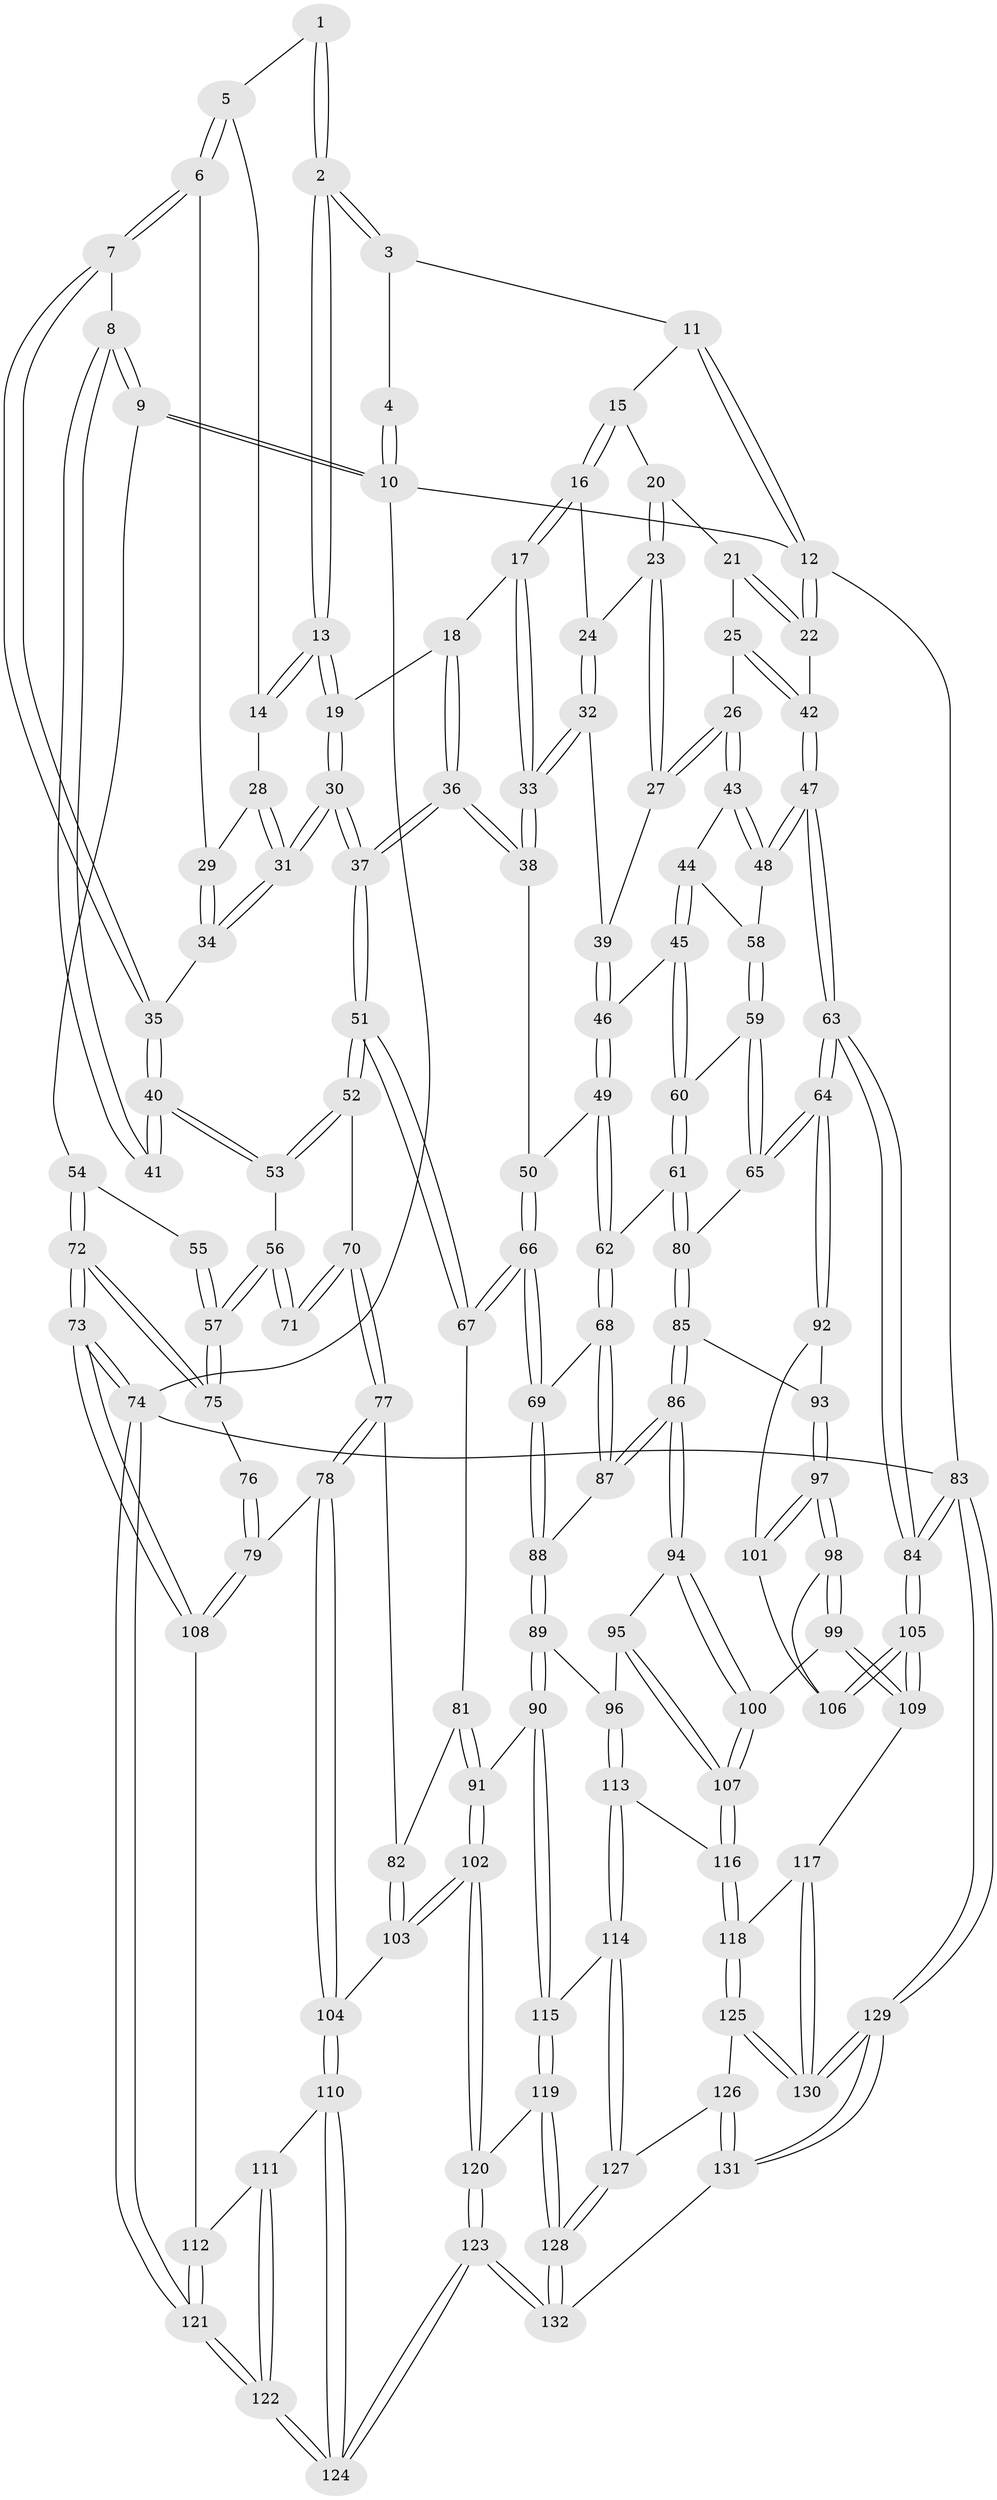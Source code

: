 // Generated by graph-tools (version 1.1) at 2025/01/03/09/25 05:01:03]
// undirected, 132 vertices, 327 edges
graph export_dot {
graph [start="1"]
  node [color=gray90,style=filled];
  1 [pos="+0.27385771687596416+0.016369367085149297"];
  2 [pos="+0.4097923709519468+0.09169673895869836"];
  3 [pos="+0.5230253604277757+0"];
  4 [pos="+0.23816932020913772+0"];
  5 [pos="+0.2649301752959481+0.07644178356443425"];
  6 [pos="+0.21568976380299532+0.11938852419660682"];
  7 [pos="+0.11994743179143515+0.12098847003264636"];
  8 [pos="+0+0.0705535059136217"];
  9 [pos="+0+0"];
  10 [pos="+0+0"];
  11 [pos="+0.6627720657242893+0"];
  12 [pos="+1+0"];
  13 [pos="+0.4048168697021224+0.11677687775080364"];
  14 [pos="+0.34050466293432163+0.12284738213082491"];
  15 [pos="+0.673112382910494+0"];
  16 [pos="+0.672255427504526+0"];
  17 [pos="+0.5566810453019913+0.15004173385011038"];
  18 [pos="+0.47610457853998467+0.17665141121700048"];
  19 [pos="+0.4090466532151358+0.12523572322712503"];
  20 [pos="+0.8817650747278567+0.11560743946412383"];
  21 [pos="+0.9318303496278469+0.1082711359874468"];
  22 [pos="+1+0"];
  23 [pos="+0.8289969254989371+0.20104477838436"];
  24 [pos="+0.6969637139166622+0.04151917891767407"];
  25 [pos="+0.9352000883059135+0.22966594526439466"];
  26 [pos="+0.8888569294739971+0.24858850930708923"];
  27 [pos="+0.8292978267210612+0.20614147573017486"];
  28 [pos="+0.31594996736851216+0.1515484826705225"];
  29 [pos="+0.24847158705508765+0.16335111218055515"];
  30 [pos="+0.3239957312755139+0.29518456549481137"];
  31 [pos="+0.3070681386431173+0.2883677825829183"];
  32 [pos="+0.690485740360473+0.25160889509464646"];
  33 [pos="+0.6372601417841751+0.30296583824533374"];
  34 [pos="+0.2659709650382156+0.28097401965824326"];
  35 [pos="+0.22112894861197702+0.2905966520134603"];
  36 [pos="+0.46106220376137186+0.38585658008206236"];
  37 [pos="+0.4425206791488233+0.40232845267085077"];
  38 [pos="+0.6287534286980365+0.32430876226027316"];
  39 [pos="+0.7631756403256701+0.24788378869897595"];
  40 [pos="+0.15612717644459936+0.34044934738738825"];
  41 [pos="+0.13472207834335387+0.3276131512977732"];
  42 [pos="+1+0.2821695444492734"];
  43 [pos="+0.8861571583631864+0.27677982921425315"];
  44 [pos="+0.8654340340396057+0.37268430726992824"];
  45 [pos="+0.8650992710355339+0.3728805307737254"];
  46 [pos="+0.8303795469872892+0.36933832973374503"];
  47 [pos="+1+0.2924376722439453"];
  48 [pos="+1+0.3532162517866095"];
  49 [pos="+0.7270845808372502+0.3999606448403747"];
  50 [pos="+0.6962067149015564+0.38990049352432665"];
  51 [pos="+0.43640539143789275+0.43382667726746793"];
  52 [pos="+0.3415080450132908+0.44877735553696085"];
  53 [pos="+0.15036431150774163+0.4272777835798835"];
  54 [pos="+0+0.1918101526330423"];
  55 [pos="+0.06427766121462233+0.3269095796910564"];
  56 [pos="+0.14630334902988523+0.43387822045238317"];
  57 [pos="+0+0.505243850302263"];
  58 [pos="+0.9628888859129924+0.3873287040016116"];
  59 [pos="+0.9534048742976377+0.5228706146830724"];
  60 [pos="+0.8608599242332434+0.49697592227653187"];
  61 [pos="+0.8071944333183514+0.5391300205368332"];
  62 [pos="+0.7806252040872713+0.5375354109806514"];
  63 [pos="+1+0.6253247223616667"];
  64 [pos="+1+0.6067461888421414"];
  65 [pos="+1+0.5799742443782804"];
  66 [pos="+0.6264342841800105+0.5757346379380758"];
  67 [pos="+0.45165572540496957+0.5030626168641303"];
  68 [pos="+0.7386559328511985+0.5643356725274777"];
  69 [pos="+0.6336730416732497+0.5828907574693294"];
  70 [pos="+0.21156966195238686+0.5495968733127485"];
  71 [pos="+0.1778767075975771+0.5162636236760338"];
  72 [pos="+0+0.5520914763599891"];
  73 [pos="+0+0.632488858586227"];
  74 [pos="+0+1"];
  75 [pos="+0+0.5374130913872358"];
  76 [pos="+0.13937382555868658+0.553317893955287"];
  77 [pos="+0.24550739429675866+0.6415583574364068"];
  78 [pos="+0.16511527435884493+0.6889022348873631"];
  79 [pos="+0.07723608673332354+0.7021850175546922"];
  80 [pos="+0.854417322658502+0.6143948831594822"];
  81 [pos="+0.44981926402868555+0.5070540017759503"];
  82 [pos="+0.25153057558535963+0.6422190697181711"];
  83 [pos="+1+1"];
  84 [pos="+1+1"];
  85 [pos="+0.8442203466917152+0.6757094287863634"];
  86 [pos="+0.7857384598748363+0.6884412194136279"];
  87 [pos="+0.7788994231780312+0.6814748929141404"];
  88 [pos="+0.6372703828584482+0.6496963798231259"];
  89 [pos="+0.619705272477482+0.7333973695061257"];
  90 [pos="+0.5734474082235234+0.7538146995336072"];
  91 [pos="+0.4518025694042999+0.7537786046999085"];
  92 [pos="+0.9521283836752258+0.6805816757069887"];
  93 [pos="+0.8519953725798416+0.6829249238979894"];
  94 [pos="+0.7755694350310677+0.7085122729041625"];
  95 [pos="+0.7727632755273678+0.7116138922486389"];
  96 [pos="+0.6474953249580224+0.7518255464181554"];
  97 [pos="+0.8693907704790201+0.7486979965904987"];
  98 [pos="+0.868664158358364+0.7674270178866488"];
  99 [pos="+0.8613690238813367+0.8077098057592605"];
  100 [pos="+0.8473807737822286+0.8072692133819012"];
  101 [pos="+0.9391855144765574+0.7243568681531164"];
  102 [pos="+0.41112365515713895+0.7916032312298504"];
  103 [pos="+0.369172172339242+0.7755410314449684"];
  104 [pos="+0.24315072946842722+0.8128015897664302"];
  105 [pos="+1+0.91275356003963"];
  106 [pos="+0.9456742557170698+0.7487809958006316"];
  107 [pos="+0.7625445914008417+0.8221561108201931"];
  108 [pos="+0.059694931976417016+0.7077551225328439"];
  109 [pos="+0.9155590204612482+0.8630803271792629"];
  110 [pos="+0.18522638471664515+0.9062152989024859"];
  111 [pos="+0.09681907116094868+0.804923004946412"];
  112 [pos="+0.08929545437751057+0.7956293884981916"];
  113 [pos="+0.703008345929452+0.8259350906934775"];
  114 [pos="+0.5949033827978024+0.8874601183318098"];
  115 [pos="+0.5859407394936432+0.8841411259522544"];
  116 [pos="+0.7278147167339792+0.843956571620345"];
  117 [pos="+0.8486228276228216+0.9010306502899926"];
  118 [pos="+0.7330285803963054+0.9008938063361317"];
  119 [pos="+0.5653035132502837+0.8951543173752414"];
  120 [pos="+0.41337032679358027+0.8821349494918841"];
  121 [pos="+0+1"];
  122 [pos="+0+1"];
  123 [pos="+0.3113930742824196+1"];
  124 [pos="+0.23901404451010433+1"];
  125 [pos="+0.7308754588976772+0.9085240813787475"];
  126 [pos="+0.6815015556134416+0.9344709597056203"];
  127 [pos="+0.6197171128936605+0.9144411235394962"];
  128 [pos="+0.5443828084711689+1"];
  129 [pos="+0.8775703476335284+1"];
  130 [pos="+0.8016356667932305+1"];
  131 [pos="+0.5530554157756657+1"];
  132 [pos="+0.5205935686126597+1"];
  1 -- 2;
  1 -- 2;
  1 -- 5;
  2 -- 3;
  2 -- 3;
  2 -- 13;
  2 -- 13;
  3 -- 4;
  3 -- 11;
  4 -- 10;
  4 -- 10;
  5 -- 6;
  5 -- 6;
  5 -- 14;
  6 -- 7;
  6 -- 7;
  6 -- 29;
  7 -- 8;
  7 -- 35;
  7 -- 35;
  8 -- 9;
  8 -- 9;
  8 -- 41;
  8 -- 41;
  9 -- 10;
  9 -- 10;
  9 -- 54;
  10 -- 12;
  10 -- 74;
  11 -- 12;
  11 -- 12;
  11 -- 15;
  12 -- 22;
  12 -- 22;
  12 -- 83;
  13 -- 14;
  13 -- 14;
  13 -- 19;
  13 -- 19;
  14 -- 28;
  15 -- 16;
  15 -- 16;
  15 -- 20;
  16 -- 17;
  16 -- 17;
  16 -- 24;
  17 -- 18;
  17 -- 33;
  17 -- 33;
  18 -- 19;
  18 -- 36;
  18 -- 36;
  19 -- 30;
  19 -- 30;
  20 -- 21;
  20 -- 23;
  20 -- 23;
  21 -- 22;
  21 -- 22;
  21 -- 25;
  22 -- 42;
  23 -- 24;
  23 -- 27;
  23 -- 27;
  24 -- 32;
  24 -- 32;
  25 -- 26;
  25 -- 42;
  25 -- 42;
  26 -- 27;
  26 -- 27;
  26 -- 43;
  26 -- 43;
  27 -- 39;
  28 -- 29;
  28 -- 31;
  28 -- 31;
  29 -- 34;
  29 -- 34;
  30 -- 31;
  30 -- 31;
  30 -- 37;
  30 -- 37;
  31 -- 34;
  31 -- 34;
  32 -- 33;
  32 -- 33;
  32 -- 39;
  33 -- 38;
  33 -- 38;
  34 -- 35;
  35 -- 40;
  35 -- 40;
  36 -- 37;
  36 -- 37;
  36 -- 38;
  36 -- 38;
  37 -- 51;
  37 -- 51;
  38 -- 50;
  39 -- 46;
  39 -- 46;
  40 -- 41;
  40 -- 41;
  40 -- 53;
  40 -- 53;
  42 -- 47;
  42 -- 47;
  43 -- 44;
  43 -- 48;
  43 -- 48;
  44 -- 45;
  44 -- 45;
  44 -- 58;
  45 -- 46;
  45 -- 60;
  45 -- 60;
  46 -- 49;
  46 -- 49;
  47 -- 48;
  47 -- 48;
  47 -- 63;
  47 -- 63;
  48 -- 58;
  49 -- 50;
  49 -- 62;
  49 -- 62;
  50 -- 66;
  50 -- 66;
  51 -- 52;
  51 -- 52;
  51 -- 67;
  51 -- 67;
  52 -- 53;
  52 -- 53;
  52 -- 70;
  53 -- 56;
  54 -- 55;
  54 -- 72;
  54 -- 72;
  55 -- 57;
  55 -- 57;
  56 -- 57;
  56 -- 57;
  56 -- 71;
  56 -- 71;
  57 -- 75;
  57 -- 75;
  58 -- 59;
  58 -- 59;
  59 -- 60;
  59 -- 65;
  59 -- 65;
  60 -- 61;
  60 -- 61;
  61 -- 62;
  61 -- 80;
  61 -- 80;
  62 -- 68;
  62 -- 68;
  63 -- 64;
  63 -- 64;
  63 -- 84;
  63 -- 84;
  64 -- 65;
  64 -- 65;
  64 -- 92;
  64 -- 92;
  65 -- 80;
  66 -- 67;
  66 -- 67;
  66 -- 69;
  66 -- 69;
  67 -- 81;
  68 -- 69;
  68 -- 87;
  68 -- 87;
  69 -- 88;
  69 -- 88;
  70 -- 71;
  70 -- 71;
  70 -- 77;
  70 -- 77;
  72 -- 73;
  72 -- 73;
  72 -- 75;
  72 -- 75;
  73 -- 74;
  73 -- 74;
  73 -- 108;
  73 -- 108;
  74 -- 121;
  74 -- 121;
  74 -- 83;
  75 -- 76;
  76 -- 79;
  76 -- 79;
  77 -- 78;
  77 -- 78;
  77 -- 82;
  78 -- 79;
  78 -- 104;
  78 -- 104;
  79 -- 108;
  79 -- 108;
  80 -- 85;
  80 -- 85;
  81 -- 82;
  81 -- 91;
  81 -- 91;
  82 -- 103;
  82 -- 103;
  83 -- 84;
  83 -- 84;
  83 -- 129;
  83 -- 129;
  84 -- 105;
  84 -- 105;
  85 -- 86;
  85 -- 86;
  85 -- 93;
  86 -- 87;
  86 -- 87;
  86 -- 94;
  86 -- 94;
  87 -- 88;
  88 -- 89;
  88 -- 89;
  89 -- 90;
  89 -- 90;
  89 -- 96;
  90 -- 91;
  90 -- 115;
  90 -- 115;
  91 -- 102;
  91 -- 102;
  92 -- 93;
  92 -- 101;
  93 -- 97;
  93 -- 97;
  94 -- 95;
  94 -- 100;
  94 -- 100;
  95 -- 96;
  95 -- 107;
  95 -- 107;
  96 -- 113;
  96 -- 113;
  97 -- 98;
  97 -- 98;
  97 -- 101;
  97 -- 101;
  98 -- 99;
  98 -- 99;
  98 -- 106;
  99 -- 100;
  99 -- 109;
  99 -- 109;
  100 -- 107;
  100 -- 107;
  101 -- 106;
  102 -- 103;
  102 -- 103;
  102 -- 120;
  102 -- 120;
  103 -- 104;
  104 -- 110;
  104 -- 110;
  105 -- 106;
  105 -- 106;
  105 -- 109;
  105 -- 109;
  107 -- 116;
  107 -- 116;
  108 -- 112;
  109 -- 117;
  110 -- 111;
  110 -- 124;
  110 -- 124;
  111 -- 112;
  111 -- 122;
  111 -- 122;
  112 -- 121;
  112 -- 121;
  113 -- 114;
  113 -- 114;
  113 -- 116;
  114 -- 115;
  114 -- 127;
  114 -- 127;
  115 -- 119;
  115 -- 119;
  116 -- 118;
  116 -- 118;
  117 -- 118;
  117 -- 130;
  117 -- 130;
  118 -- 125;
  118 -- 125;
  119 -- 120;
  119 -- 128;
  119 -- 128;
  120 -- 123;
  120 -- 123;
  121 -- 122;
  121 -- 122;
  122 -- 124;
  122 -- 124;
  123 -- 124;
  123 -- 124;
  123 -- 132;
  123 -- 132;
  125 -- 126;
  125 -- 130;
  125 -- 130;
  126 -- 127;
  126 -- 131;
  126 -- 131;
  127 -- 128;
  127 -- 128;
  128 -- 132;
  128 -- 132;
  129 -- 130;
  129 -- 130;
  129 -- 131;
  129 -- 131;
  131 -- 132;
}
